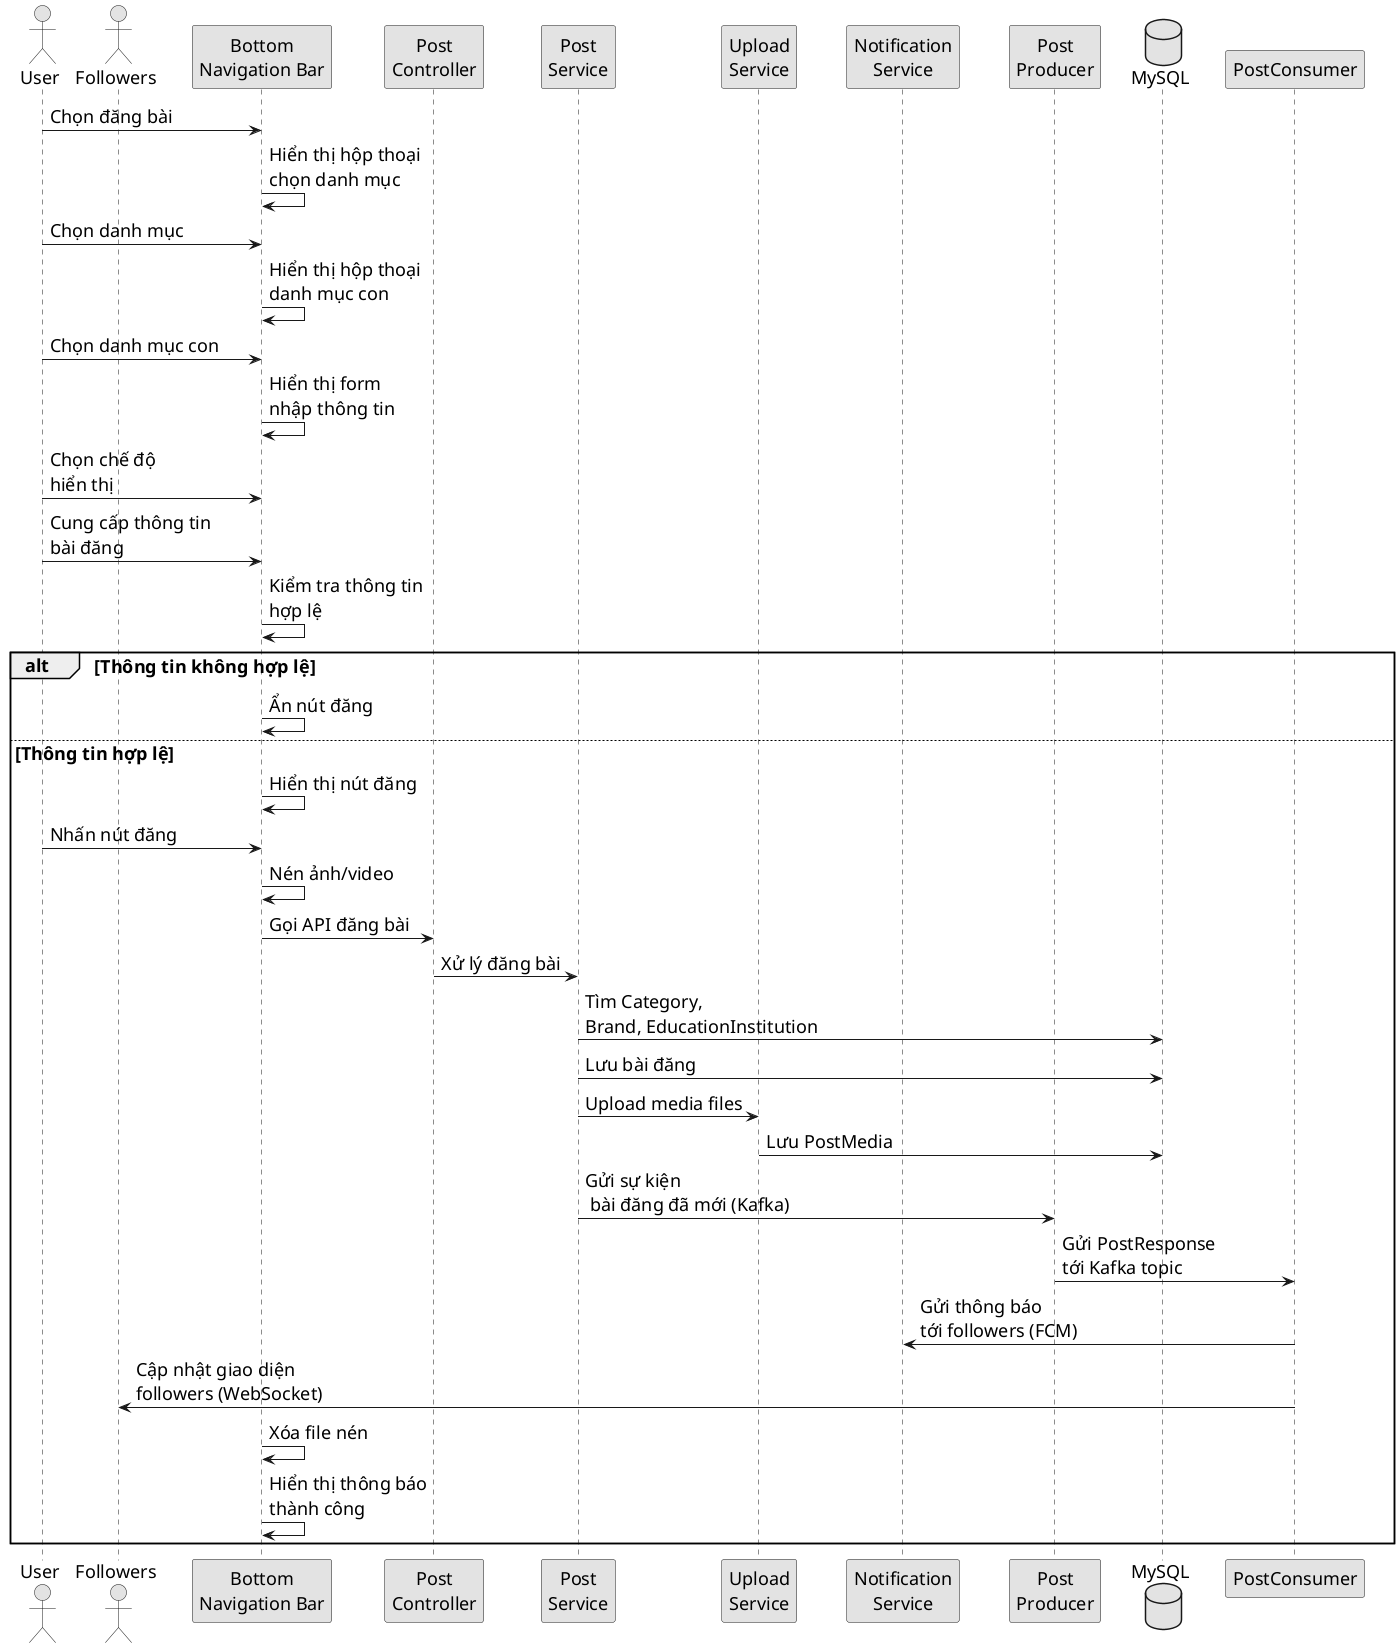 @startuml
skinparam DefaultFontSize 18
skinparam monochrome true
skinparam ParticipantPadding 20

actor User
actor Followers
participant "Bottom\nNavigation Bar" as NavigationBar
participant "Post\nController" as PostController
participant "Post\nService" as PostService
participant "Upload\nService" as UploadService
participant "Notification\nService" as NotificationService
participant "Post\nProducer" as PostProducer
database MySQL

' Main Flow
User -> NavigationBar: Chọn đăng bài
NavigationBar-> NavigationBar: Hiển thị hộp thoại\nchọn danh mục
User -> NavigationBar: Chọn danh mục
NavigationBar-> NavigationBar: Hiển thị hộp thoại\ndanh mục con
User -> NavigationBar: Chọn danh mục con
NavigationBar-> NavigationBar: Hiển thị form\nnhập thông tin
User -> NavigationBar: Chọn chế độ\nhiển thị
User -> NavigationBar: Cung cấp thông tin\nbài đăng
NavigationBar-> NavigationBar: Kiểm tra thông tin\nhợp lệ
alt Thông tin không hợp lệ
    NavigationBar-> NavigationBar: Ẩn nút đăng
else Thông tin hợp lệ
    NavigationBar-> NavigationBar: Hiển thị nút đăng
    User -> NavigationBar: Nhấn nút đăng
    NavigationBar-> NavigationBar: Nén ảnh/video
    NavigationBar-> PostController: Gọi API đăng bài
    PostController -> PostService: Xử lý đăng bài
    PostService -> MySQL: Tìm Category,\nBrand, EducationInstitution
    PostService -> MySQL: Lưu bài đăng
    PostService -> UploadService: Upload media files
    UploadService -> MySQL: Lưu PostMedia
    PostService -> PostProducer: Gửi sự kiện\n bài đăng đã mới (Kafka)
    PostProducer -> PostConsumer: Gửi PostResponse\ntới Kafka topic
    PostConsumer -> NotificationService: Gửi thông báo\ntới followers (FCM)
    PostConsumer -> Followers: Cập nhật giao diện\nfollowers (WebSocket)
    NavigationBar-> NavigationBar: Xóa file nén
    NavigationBar-> NavigationBar: Hiển thị thông báo\nthành công
end
@enduml